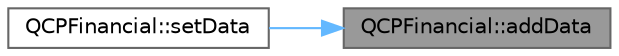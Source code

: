 digraph "QCPFinancial::addData"
{
 // LATEX_PDF_SIZE
  bgcolor="transparent";
  edge [fontname=Helvetica,fontsize=10,labelfontname=Helvetica,labelfontsize=10];
  node [fontname=Helvetica,fontsize=10,shape=box,height=0.2,width=0.4];
  rankdir="RL";
  Node1 [label="QCPFinancial::addData",height=0.2,width=0.4,color="gray40", fillcolor="grey60", style="filled", fontcolor="black",tooltip=" "];
  Node1 -> Node2 [dir="back",color="steelblue1",style="solid"];
  Node2 [label="QCPFinancial::setData",height=0.2,width=0.4,color="grey40", fillcolor="white", style="filled",URL="$class_q_c_p_financial.html#a12992e669ed19d7bb48dbe601570cc05",tooltip=" "];
}
